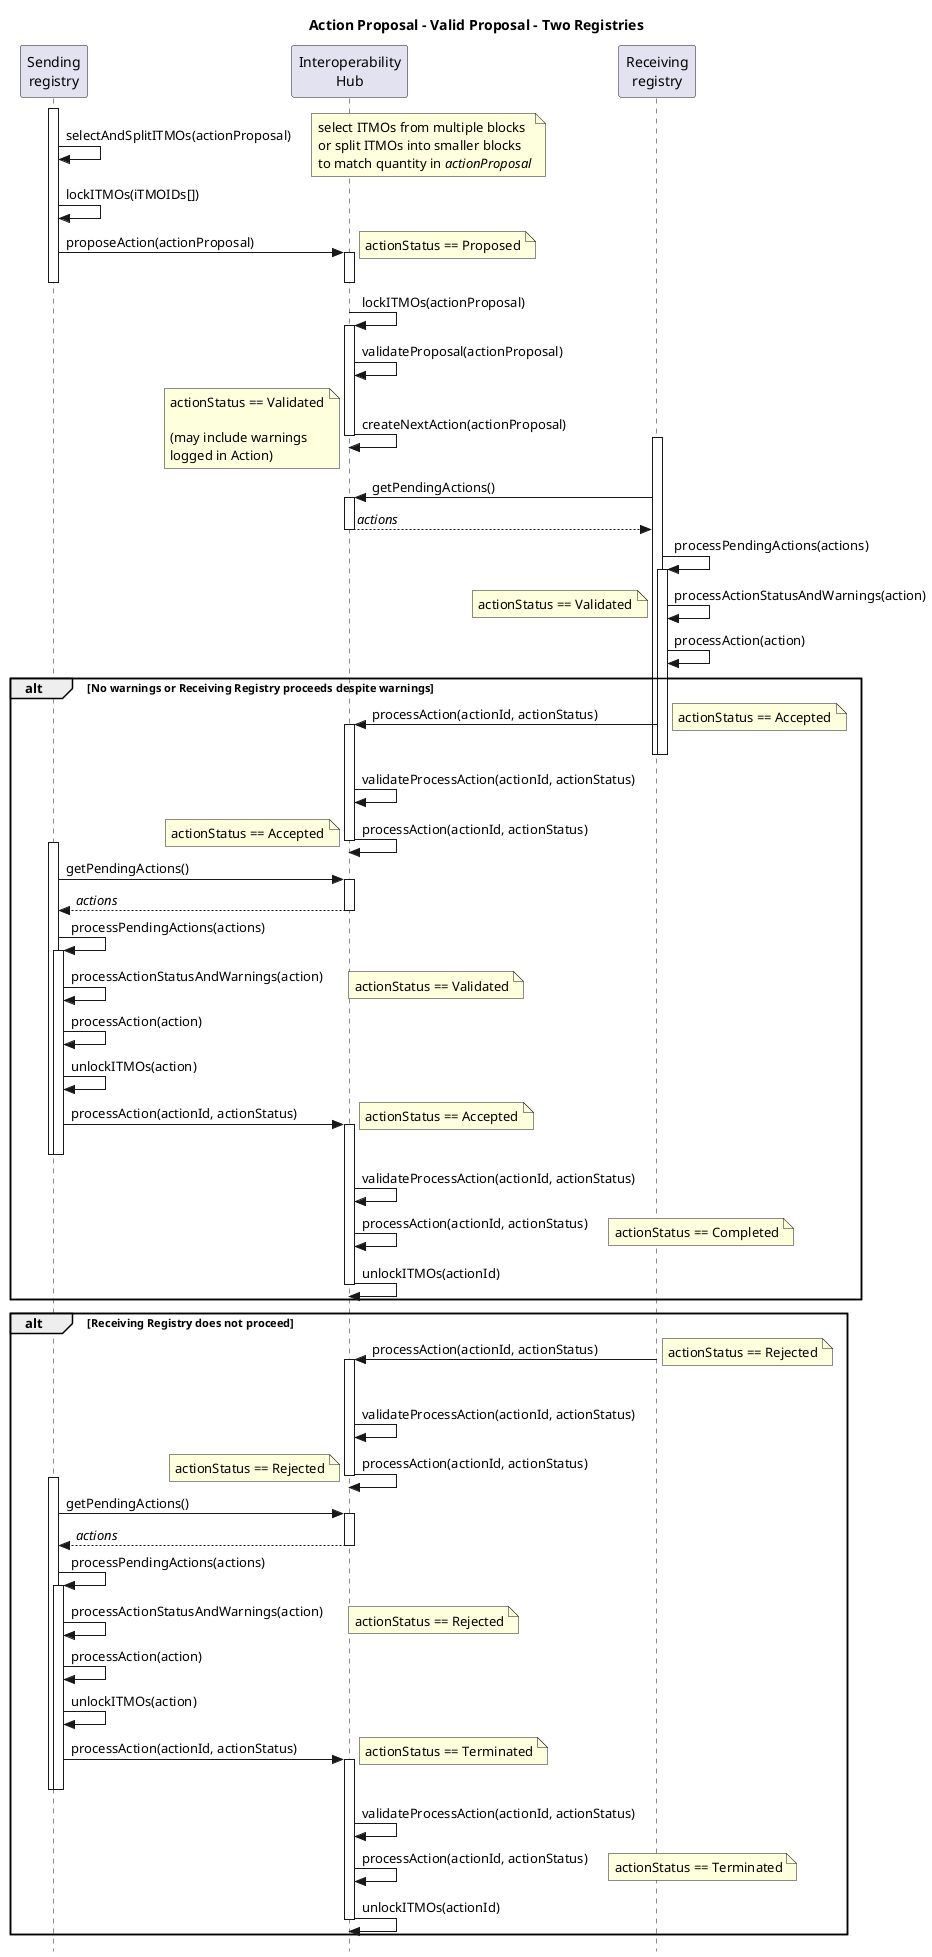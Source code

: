 @startuml actionProposal_Valid_TwoReg_Sequence

title Action Proposal - Valid Proposal - Two Registries

skinparam style strictuml

participant "Sending\nregistry" as Sender
participant "Interoperability\nHub" as Hub
participant "Receiving\nregistry" as Receiver

activate Sender
Sender -> Sender: selectAndSplitITMOs(actionProposal)
note right: select ITMOs from multiple blocks\nor split ITMOs into smaller blocks\nto match quantity in //actionProposal//

Sender -> Sender: lockITMOs(iTMOIDs[])
Sender -> Hub++ : proposeAction(actionProposal)
note right: actionStatus == Proposed
deactivate Hub
deactivate Sender

Hub -> Hub++: lockITMOs(actionProposal)
Hub -> Hub: validateProposal(actionProposal)
Hub -> Hub--: createNextAction(actionProposal)
note left: actionStatus == Validated\n\n(may include warnings\nlogged in Action)

activate Receiver
Receiver -> Hub++: getPendingActions()
Receiver <-- Hub: //actions//
deactivate Hub

Receiver -> Receiver: processPendingActions(actions)
activate Receiver
Receiver -> Receiver: processActionStatusAndWarnings(action)
note left: actionStatus == Validated
Receiver -> Receiver: processAction(action)

alt No warnings or Receiving Registry proceeds despite warnings

  Receiver -> Hub++: processAction(actionId, actionStatus)
  deactivate Receiver
  deactivate Receiver
  note right: actionStatus == Accepted
  Hub -> Hub: validateProcessAction(actionId, actionStatus)
  Hub -> Hub: processAction(actionId, actionStatus)
  note left: actionStatus == Accepted
  deactivate Hub

  activate Sender
  Sender -> Hub++ : getPendingActions()
  Sender <-- Hub : //actions//
  deactivate Hub
  
  Sender -> Sender: processPendingActions(actions)
  activate Sender
  Sender -> Sender: processActionStatusAndWarnings(action)
  note right: actionStatus == Validated
  Sender -> Sender: processAction(action)
  Sender -> Sender: unlockITMOs(action)

  Sender -> Hub++: processAction(actionId, actionStatus)
  note right: actionStatus == Accepted
  deactivate Sender
  deactivate Sender
  Hub -> Hub: validateProcessAction(actionId, actionStatus)
  Hub -> Hub: processAction(actionId, actionStatus)
  note right: actionStatus == Completed
  Hub -> Hub--: unlockITMOs(actionId)

end

alt Receiving Registry does not proceed

  activate Receiver
  activate Receiver
  Receiver -> Hub++: processAction(actionId, actionStatus)
  note right: actionStatus == Rejected
  deactivate Receiver
  deactivate Receiver
  Hub -> Hub: validateProcessAction(actionId, actionStatus)
  Hub -> Hub: processAction(actionId, actionStatus)
  note left: actionStatus == Rejected
  deactivate Hub

  activate Sender
  Sender -> Hub++ : getPendingActions()
  Sender <-- Hub: //actions//
  deactivate Hub
  
  Sender -> Sender: processPendingActions(actions)
  activate Sender
  Sender -> Sender: processActionStatusAndWarnings(action)
  note right: actionStatus == Rejected

  Sender -> Sender: processAction(action)
  Sender -> Sender: unlockITMOs(action)

  Sender -> Hub++: processAction(actionId, actionStatus)
  note right: actionStatus == Terminated
  deactivate Sender
  deactivate Sender
  Hub -> Hub: validateProcessAction(actionId, actionStatus)
  Hub -> Hub: processAction(actionId, actionStatus)
  note right: actionStatus == Terminated
  Hub -> Hub--: unlockITMOs(actionId)

end

@enduml
